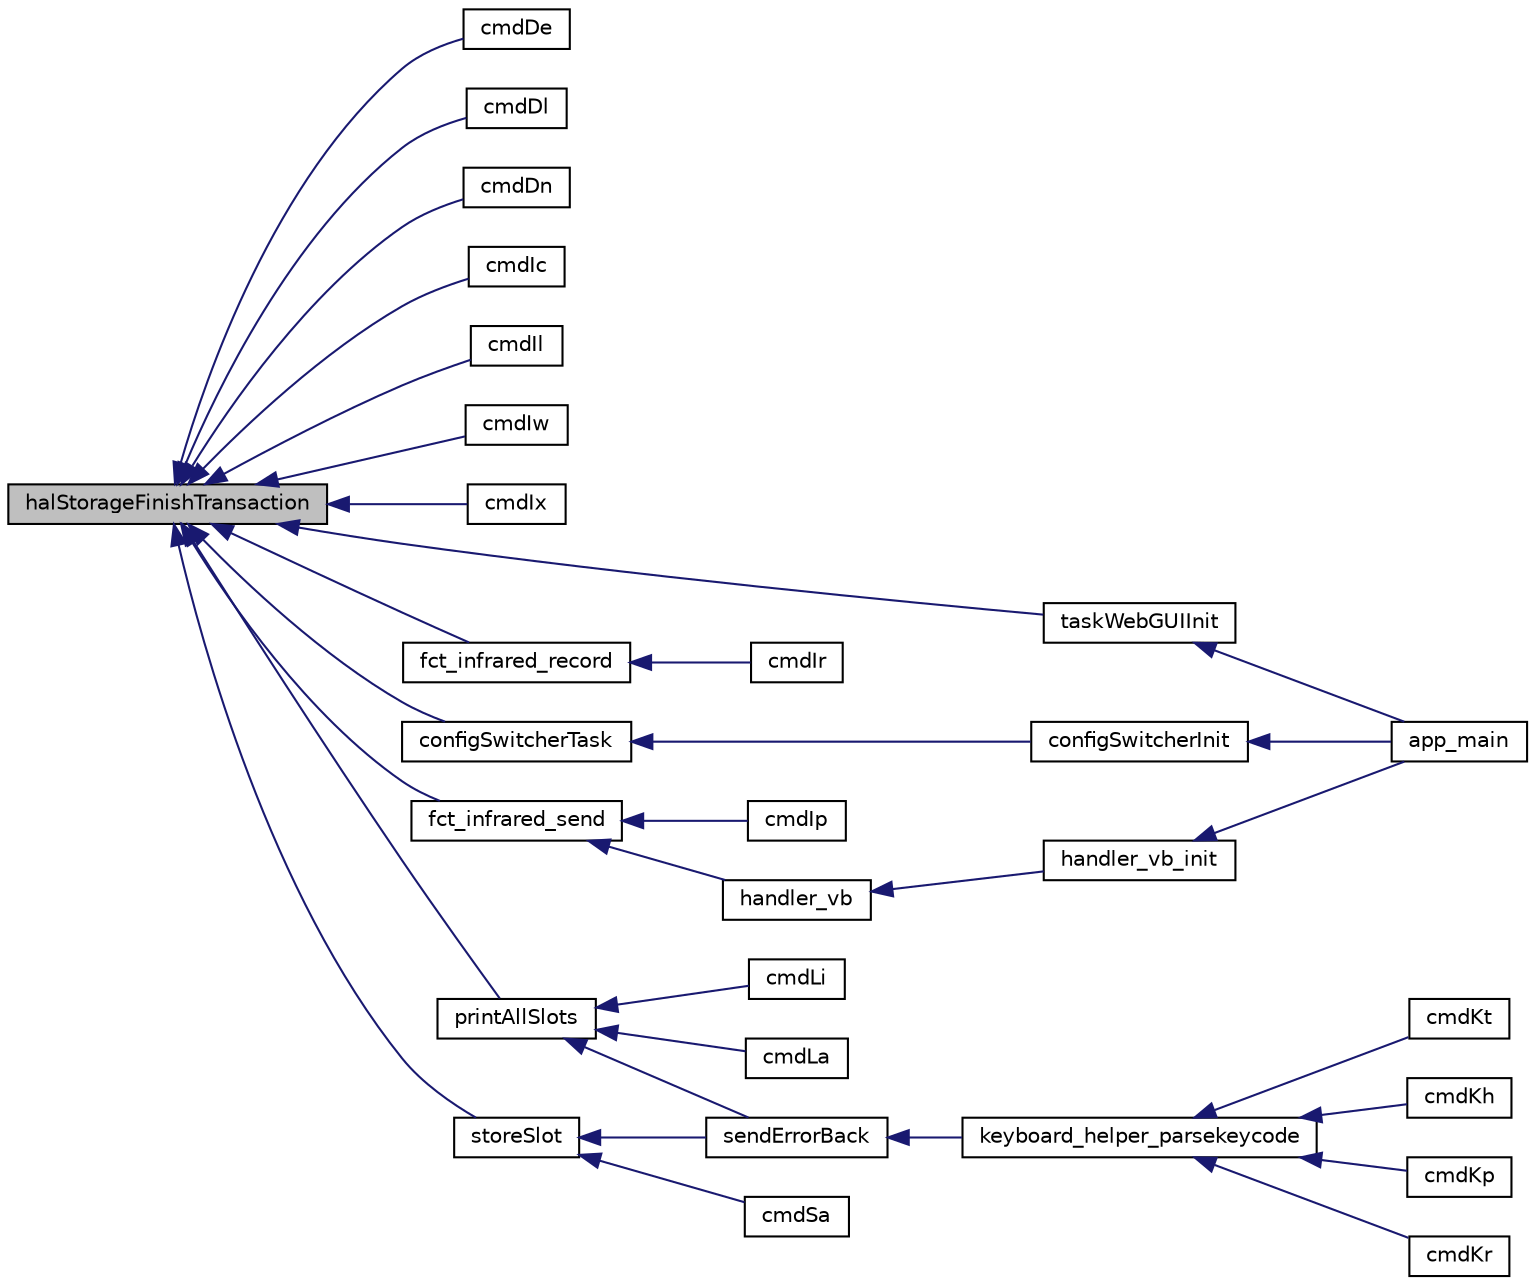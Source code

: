 digraph "halStorageFinishTransaction"
{
  edge [fontname="Helvetica",fontsize="10",labelfontname="Helvetica",labelfontsize="10"];
  node [fontname="Helvetica",fontsize="10",shape=record];
  rankdir="LR";
  Node81 [label="halStorageFinishTransaction",height=0.2,width=0.4,color="black", fillcolor="grey75", style="filled", fontcolor="black"];
  Node81 -> Node82 [dir="back",color="midnightblue",fontsize="10",style="solid",fontname="Helvetica"];
  Node82 [label="cmdDe",height=0.2,width=0.4,color="black", fillcolor="white", style="filled",URL="$task__commands_8c.html#a0d9cf254674af930139a09407bec9b43"];
  Node81 -> Node83 [dir="back",color="midnightblue",fontsize="10",style="solid",fontname="Helvetica"];
  Node83 [label="cmdDl",height=0.2,width=0.4,color="black", fillcolor="white", style="filled",URL="$task__commands_8c.html#afbad6064c581c3d233152a3c9db07fbb"];
  Node81 -> Node84 [dir="back",color="midnightblue",fontsize="10",style="solid",fontname="Helvetica"];
  Node84 [label="cmdDn",height=0.2,width=0.4,color="black", fillcolor="white", style="filled",URL="$task__commands_8c.html#ac030838bfc9da5b3dc3b3357b0606485"];
  Node81 -> Node85 [dir="back",color="midnightblue",fontsize="10",style="solid",fontname="Helvetica"];
  Node85 [label="cmdIc",height=0.2,width=0.4,color="black", fillcolor="white", style="filled",URL="$task__commands_8c.html#a1db6c92c2f6719e2f2a903264c1243fb"];
  Node81 -> Node86 [dir="back",color="midnightblue",fontsize="10",style="solid",fontname="Helvetica"];
  Node86 [label="cmdIl",height=0.2,width=0.4,color="black", fillcolor="white", style="filled",URL="$task__commands_8c.html#a1fb6206a7527fe4fd1ec9e4a2a86ee38"];
  Node81 -> Node87 [dir="back",color="midnightblue",fontsize="10",style="solid",fontname="Helvetica"];
  Node87 [label="cmdIw",height=0.2,width=0.4,color="black", fillcolor="white", style="filled",URL="$task__commands_8c.html#a10b36ddce6fe6773cfcc5af7ac244789"];
  Node81 -> Node88 [dir="back",color="midnightblue",fontsize="10",style="solid",fontname="Helvetica"];
  Node88 [label="cmdIx",height=0.2,width=0.4,color="black", fillcolor="white", style="filled",URL="$task__commands_8c.html#a036bffacb3ed98e93e97219423316d19"];
  Node81 -> Node89 [dir="back",color="midnightblue",fontsize="10",style="solid",fontname="Helvetica"];
  Node89 [label="configSwitcherTask",height=0.2,width=0.4,color="black", fillcolor="white", style="filled",URL="$config__switcher_8c.html#af5af5079d1982d42e165039e6de7e40a",tooltip="TASK - Config switcher task, internal config reloading. "];
  Node89 -> Node90 [dir="back",color="midnightblue",fontsize="10",style="solid",fontname="Helvetica"];
  Node90 [label="configSwitcherInit",height=0.2,width=0.4,color="black", fillcolor="white", style="filled",URL="$config__switcher_8h.html#aafed047c8d04b814a85239e031cbad7b",tooltip="Initializing the config switching functionality. "];
  Node90 -> Node91 [dir="back",color="midnightblue",fontsize="10",style="solid",fontname="Helvetica"];
  Node91 [label="app_main",height=0.2,width=0.4,color="black", fillcolor="white", style="filled",URL="$flipmouse__fabi__esp32__kbdmouse__main_8c.html#abce06be17fc37d675118a678a8100a36",tooltip="Main task, created by esp-idf. "];
  Node81 -> Node92 [dir="back",color="midnightblue",fontsize="10",style="solid",fontname="Helvetica"];
  Node92 [label="fct_infrared_record",height=0.2,width=0.4,color="black", fillcolor="white", style="filled",URL="$fct__infrared_8h.html#ae5a80358b704f40a25177af616be7c9b",tooltip="FUNCTION - Trigger an IR command recording. "];
  Node92 -> Node93 [dir="back",color="midnightblue",fontsize="10",style="solid",fontname="Helvetica"];
  Node93 [label="cmdIr",height=0.2,width=0.4,color="black", fillcolor="white", style="filled",URL="$task__commands_8c.html#a3772e6f0e110a542c61c89956753d6d2"];
  Node81 -> Node94 [dir="back",color="midnightblue",fontsize="10",style="solid",fontname="Helvetica"];
  Node94 [label="fct_infrared_send",height=0.2,width=0.4,color="black", fillcolor="white", style="filled",URL="$fct__infrared_8h.html#a18c2e233aa3a793f43ccb3f67fe90122",tooltip="FUNCTION - Infrared command sending. "];
  Node94 -> Node95 [dir="back",color="midnightblue",fontsize="10",style="solid",fontname="Helvetica"];
  Node95 [label="cmdIp",height=0.2,width=0.4,color="black", fillcolor="white", style="filled",URL="$task__commands_8c.html#a99816ffcf00174a5f57870b07622dadb"];
  Node94 -> Node96 [dir="back",color="midnightblue",fontsize="10",style="solid",fontname="Helvetica"];
  Node96 [label="handler_vb",height=0.2,width=0.4,color="black", fillcolor="white", style="filled",URL="$handler__vb_8c.html#a60c71b4a6cc8a9a3e9e8a3c8e36cffa0",tooltip="VB event handler, triggering VB general actions. "];
  Node96 -> Node97 [dir="back",color="midnightblue",fontsize="10",style="solid",fontname="Helvetica"];
  Node97 [label="handler_vb_init",height=0.2,width=0.4,color="black", fillcolor="white", style="filled",URL="$handler__vb_8h.html#ac54a8826a70d3aaf5c284bab02b93444",tooltip="Init for the VB handler. "];
  Node97 -> Node91 [dir="back",color="midnightblue",fontsize="10",style="solid",fontname="Helvetica"];
  Node81 -> Node98 [dir="back",color="midnightblue",fontsize="10",style="solid",fontname="Helvetica"];
  Node98 [label="printAllSlots",height=0.2,width=0.4,color="black", fillcolor="white", style="filled",URL="$task__commands_8c.html#ad59215648a26578c22baa7ceae099e0e",tooltip="Print the current slot configurations (general settings + VBs) "];
  Node98 -> Node99 [dir="back",color="midnightblue",fontsize="10",style="solid",fontname="Helvetica"];
  Node99 [label="cmdLa",height=0.2,width=0.4,color="black", fillcolor="white", style="filled",URL="$task__commands_8c.html#aeefecfe074b759e4cb2d947aa2c26f98"];
  Node98 -> Node100 [dir="back",color="midnightblue",fontsize="10",style="solid",fontname="Helvetica"];
  Node100 [label="cmdLi",height=0.2,width=0.4,color="black", fillcolor="white", style="filled",URL="$task__commands_8c.html#ab54ad30076339911d3ffc3a8834a1958"];
  Node98 -> Node101 [dir="back",color="midnightblue",fontsize="10",style="solid",fontname="Helvetica"];
  Node101 [label="sendErrorBack",height=0.2,width=0.4,color="black", fillcolor="white", style="filled",URL="$task__commands_8c.html#acea81ba8a182ae78feb2db6418fc1806"];
  Node101 -> Node102 [dir="back",color="midnightblue",fontsize="10",style="solid",fontname="Helvetica"];
  Node102 [label="keyboard_helper_parsekeycode",height=0.2,width=0.4,color="black", fillcolor="white", style="filled",URL="$task__commands_8c.html#a48f6d7719b9f1d99a9ead7c2aa623e22"];
  Node102 -> Node103 [dir="back",color="midnightblue",fontsize="10",style="solid",fontname="Helvetica"];
  Node103 [label="cmdKh",height=0.2,width=0.4,color="black", fillcolor="white", style="filled",URL="$task__commands_8c.html#aec535c106610969fcf7b9589f08c4d6e"];
  Node102 -> Node104 [dir="back",color="midnightblue",fontsize="10",style="solid",fontname="Helvetica"];
  Node104 [label="cmdKp",height=0.2,width=0.4,color="black", fillcolor="white", style="filled",URL="$task__commands_8c.html#a43e8a43643ac7048c95d0c6922dcdcd9"];
  Node102 -> Node105 [dir="back",color="midnightblue",fontsize="10",style="solid",fontname="Helvetica"];
  Node105 [label="cmdKr",height=0.2,width=0.4,color="black", fillcolor="white", style="filled",URL="$task__commands_8c.html#a8762283490f363d0f98506fa908a228c"];
  Node102 -> Node106 [dir="back",color="midnightblue",fontsize="10",style="solid",fontname="Helvetica"];
  Node106 [label="cmdKt",height=0.2,width=0.4,color="black", fillcolor="white", style="filled",URL="$task__commands_8c.html#ab90e3fb0ef55d084b15aae27f76ab0d9"];
  Node81 -> Node107 [dir="back",color="midnightblue",fontsize="10",style="solid",fontname="Helvetica"];
  Node107 [label="storeSlot",height=0.2,width=0.4,color="black", fillcolor="white", style="filled",URL="$task__commands_8c.html#a78b669ea961463eb05d2016e0b41ff86",tooltip="Save current config to flash. "];
  Node107 -> Node108 [dir="back",color="midnightblue",fontsize="10",style="solid",fontname="Helvetica"];
  Node108 [label="cmdSa",height=0.2,width=0.4,color="black", fillcolor="white", style="filled",URL="$task__commands_8c.html#ab06b29638d917a9356bda072e158449e"];
  Node107 -> Node101 [dir="back",color="midnightblue",fontsize="10",style="solid",fontname="Helvetica"];
  Node81 -> Node109 [dir="back",color="midnightblue",fontsize="10",style="solid",fontname="Helvetica"];
  Node109 [label="taskWebGUIInit",height=0.2,width=0.4,color="black", fillcolor="white", style="filled",URL="$task__webgui_8h.html#a669b9245d5040c0162481f7b24dbeea7",tooltip="Init the web / DNS server and the web gui. "];
  Node109 -> Node91 [dir="back",color="midnightblue",fontsize="10",style="solid",fontname="Helvetica"];
}
